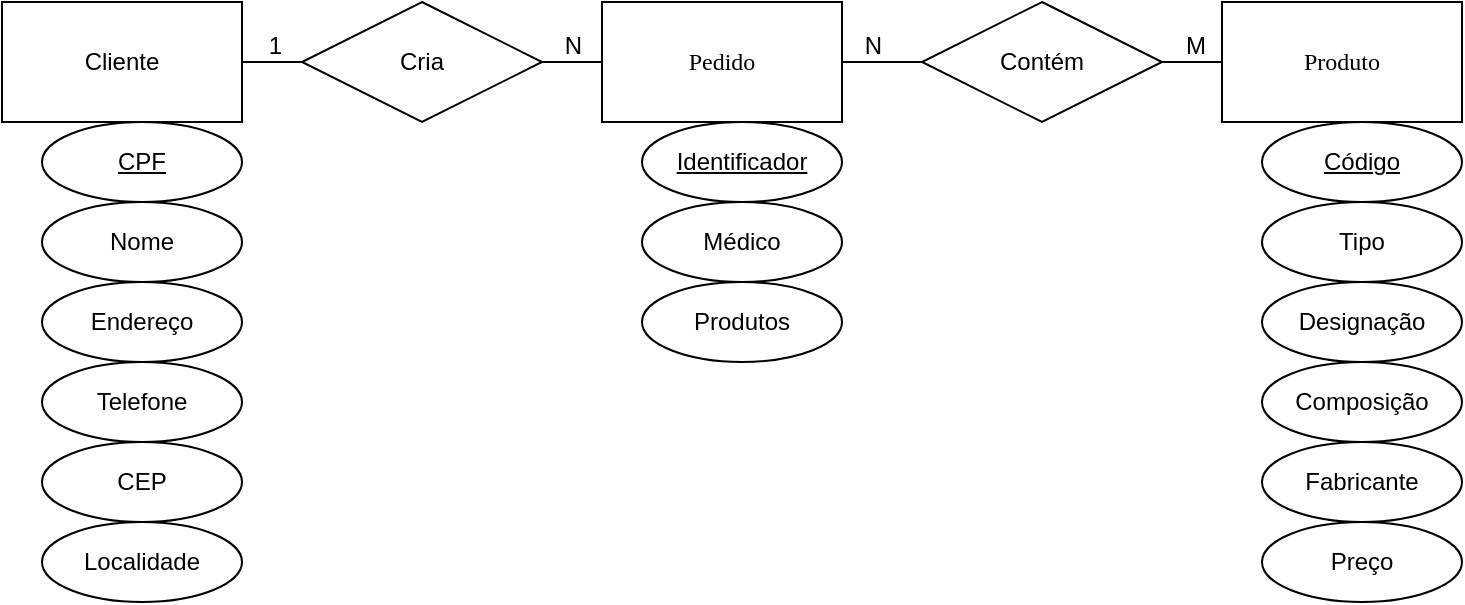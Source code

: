 
<mxfile version="15.8.3" type="device" pages="2"><diagram id="TKGSRH0Vm_pr5Ys_vRzG" name="Farmácia"><mxGraphModel dx="2101" dy="1818" grid="1" gridSize="10" guides="1" tooltips="1" connect="1" arrows="1" fold="1" page="1" pageScale="1" pageWidth="850" pageHeight="1100" math="0" shadow="0"><root><mxCell id="dvQf1b4Jnm07uheyFb02-0"/><mxCell id="dvQf1b4Jnm07uheyFb02-1" parent="dvQf1b4Jnm07uheyFb02-0"/><mxCell id="3mBdrCDfMghcaJSG1M1V-0" value="Produto" style="whiteSpace=wrap;html=1;align=center;rounded=0;sketch=0;fontColor=#000000;fontFamily=Fira Sans;fontSource=https%3A%2F%2Ffonts.googleapis.com%2Fcss%3Ffamily%3DFira%2BSans;" parent="dvQf1b4Jnm07uheyFb02-1" vertex="1"><mxGeometry x="-150" y="-530" width="120" height="60" as="geometry"/></mxCell><mxCell id="IRn-is1klBAYmhIwfoqp-0" value="Código" style="ellipse;whiteSpace=wrap;html=1;align=center;fontStyle=4;" parent="dvQf1b4Jnm07uheyFb02-1" vertex="1"><mxGeometry x="-130" y="-470" width="100" height="40" as="geometry"/></mxCell><mxCell id="gfq5z1QyTn43t949sTAo-1" value="Tipo" style="ellipse;whiteSpace=wrap;html=1;align=center;" parent="dvQf1b4Jnm07uheyFb02-1" vertex="1"><mxGeometry x="-130" y="-430" width="100" height="40" as="geometry"/></mxCell><mxCell id="crJ6ja7qKiDbFGbpKqZm-0" value="Designação" style="ellipse;whiteSpace=wrap;html=1;align=center;" parent="dvQf1b4Jnm07uheyFb02-1" vertex="1"><mxGeometry x="-130" y="-390" width="100" height="40" as="geometry"/></mxCell><mxCell id="crJ6ja7qKiDbFGbpKqZm-1" value="Composição" style="ellipse;whiteSpace=wrap;html=1;align=center;" parent="dvQf1b4Jnm07uheyFb02-1" vertex="1"><mxGeometry x="-130" y="-350" width="100" height="40" as="geometry"/></mxCell><mxCell id="crJ6ja7qKiDbFGbpKqZm-2" value="Fabricante" style="ellipse;whiteSpace=wrap;html=1;align=center;" parent="dvQf1b4Jnm07uheyFb02-1" vertex="1"><mxGeometry x="-130" y="-310" width="100" height="40" as="geometry"/></mxCell><mxCell id="crJ6ja7qKiDbFGbpKqZm-3" value="Preço" style="ellipse;whiteSpace=wrap;html=1;align=center;" parent="dvQf1b4Jnm07uheyFb02-1" vertex="1"><mxGeometry x="-130" y="-270" width="100" height="40" as="geometry"/></mxCell><mxCell id="crJ6ja7qKiDbFGbpKqZm-4" value="Pedido" style="whiteSpace=wrap;html=1;align=center;rounded=0;sketch=0;fontColor=#000000;fontFamily=Fira Sans;fontSource=https%3A%2F%2Ffonts.googleapis.com%2Fcss%3Ffamily%3DFira%2BSans;" parent="dvQf1b4Jnm07uheyFb02-1" vertex="1"><mxGeometry x="-460" y="-530" width="120" height="60" as="geometry"/></mxCell><mxCell id="crJ6ja7qKiDbFGbpKqZm-8" value="" style="endArrow=none;html=1;rounded=0;entryX=1;entryY=0.5;entryDx=0;entryDy=0;exitX=0;exitY=0.5;exitDx=0;exitDy=0;" parent="dvQf1b4Jnm07uheyFb02-1" source="3mBdrCDfMghcaJSG1M1V-0" target="crJ6ja7qKiDbFGbpKqZm-4" edge="1"><mxGeometry relative="1" as="geometry"><mxPoint x="-290" y="-430" as="sourcePoint"/><mxPoint x="-130" y="-430" as="targetPoint"/></mxGeometry></mxCell><mxCell id="crJ6ja7qKiDbFGbpKqZm-9" value="M" style="resizable=0;html=1;align=left;verticalAlign=bottom;" parent="crJ6ja7qKiDbFGbpKqZm-8" connectable="0" vertex="1"><mxGeometry x="-1" relative="1" as="geometry"><mxPoint x="-20" as="offset"/></mxGeometry></mxCell><mxCell id="crJ6ja7qKiDbFGbpKqZm-10" value="N" style="resizable=0;html=1;align=right;verticalAlign=bottom;" parent="crJ6ja7qKiDbFGbpKqZm-8" connectable="0" vertex="1"><mxGeometry x="1" relative="1" as="geometry"><mxPoint x="20" as="offset"/></mxGeometry></mxCell><mxCell id="crJ6ja7qKiDbFGbpKqZm-5" value="Contém" style="shape=rhombus;perimeter=rhombusPerimeter;whiteSpace=wrap;html=1;align=center;" parent="dvQf1b4Jnm07uheyFb02-1" vertex="1"><mxGeometry x="-300" y="-530" width="120" height="60" as="geometry"/></mxCell><mxCell id="crJ6ja7qKiDbFGbpKqZm-11" value="Médico" style="ellipse;whiteSpace=wrap;html=1;align=center;" parent="dvQf1b4Jnm07uheyFb02-1" vertex="1"><mxGeometry x="-440" y="-430" width="100" height="40" as="geometry"/></mxCell><mxCell id="crJ6ja7qKiDbFGbpKqZm-12" value="Produtos" style="ellipse;whiteSpace=wrap;html=1;align=center;" parent="dvQf1b4Jnm07uheyFb02-1" vertex="1"><mxGeometry x="-440" y="-390" width="100" height="40" as="geometry"/></mxCell><mxCell id="crJ6ja7qKiDbFGbpKqZm-13" value="Identificador" style="ellipse;whiteSpace=wrap;html=1;align=center;fontStyle=4;" parent="dvQf1b4Jnm07uheyFb02-1" vertex="1"><mxGeometry x="-440" y="-470" width="100" height="40" as="geometry"/></mxCell><mxCell id="crJ6ja7qKiDbFGbpKqZm-14" value="Cliente" style="whiteSpace=wrap;html=1;align=center;" parent="dvQf1b4Jnm07uheyFb02-1" vertex="1"><mxGeometry x="-760" y="-530" width="120" height="60" as="geometry"/></mxCell><mxCell id="crJ6ja7qKiDbFGbpKqZm-15" value="CPF" style="ellipse;whiteSpace=wrap;html=1;align=center;fontStyle=4;" parent="dvQf1b4Jnm07uheyFb02-1" vertex="1"><mxGeometry x="-740" y="-470" width="100" height="40" as="geometry"/></mxCell><mxCell id="O2RkHdpBaN0C9j05zZfo-0" value="Nome" style="ellipse;whiteSpace=wrap;html=1;align=center;" parent="dvQf1b4Jnm07uheyFb02-1" vertex="1"><mxGeometry x="-740" y="-430" width="100" height="40" as="geometry"/></mxCell><mxCell id="O2RkHdpBaN0C9j05zZfo-1" value="Endereço" style="ellipse;whiteSpace=wrap;html=1;align=center;" parent="dvQf1b4Jnm07uheyFb02-1" vertex="1"><mxGeometry x="-740" y="-390" width="100" height="40" as="geometry"/></mxCell><mxCell id="O2RkHdpBaN0C9j05zZfo-2" value="Telefone" style="ellipse;whiteSpace=wrap;html=1;align=center;" parent="dvQf1b4Jnm07uheyFb02-1" vertex="1"><mxGeometry x="-740" y="-350" width="100" height="40" as="geometry"/></mxCell><mxCell id="O2RkHdpBaN0C9j05zZfo-3" value="CEP" style="ellipse;whiteSpace=wrap;html=1;align=center;" parent="dvQf1b4Jnm07uheyFb02-1" vertex="1"><mxGeometry x="-740" y="-310" width="100" height="40" as="geometry"/></mxCell><mxCell id="O2RkHdpBaN0C9j05zZfo-4" value="Localidade" style="ellipse;whiteSpace=wrap;html=1;align=center;" parent="dvQf1b4Jnm07uheyFb02-1" vertex="1"><mxGeometry x="-740" y="-270" width="100" height="40" as="geometry"/></mxCell><mxCell id="O2RkHdpBaN0C9j05zZfo-5" value="Cria" style="shape=rhombus;perimeter=rhombusPerimeter;whiteSpace=wrap;html=1;align=center;" parent="dvQf1b4Jnm07uheyFb02-1" vertex="1"><mxGeometry x="-610" y="-530" width="120" height="60" as="geometry"/></mxCell><mxCell id="O2RkHdpBaN0C9j05zZfo-6" value="" style="endArrow=none;html=1;rounded=0;entryX=1;entryY=0.5;entryDx=0;entryDy=0;" parent="dvQf1b4Jnm07uheyFb02-1" target="crJ6ja7qKiDbFGbpKqZm-14" edge="1"><mxGeometry relative="1" as="geometry"><mxPoint x="-610" y="-500" as="sourcePoint"/><mxPoint x="-250" y="-360" as="targetPoint"/></mxGeometry></mxCell><mxCell id="O2RkHdpBaN0C9j05zZfo-7" value="1" style="resizable=0;html=1;align=right;verticalAlign=bottom;" parent="O2RkHdpBaN0C9j05zZfo-6" connectable="0" vertex="1"><mxGeometry x="1" relative="1" as="geometry"><mxPoint x="20" as="offset"/></mxGeometry></mxCell><mxCell id="XT5_iVr9vW9jqLBlmUAc-0" value="" style="endArrow=none;html=1;rounded=0;entryX=0;entryY=0.5;entryDx=0;entryDy=0;exitX=1;exitY=0.5;exitDx=0;exitDy=0;" parent="dvQf1b4Jnm07uheyFb02-1" source="O2RkHdpBaN0C9j05zZfo-5" target="crJ6ja7qKiDbFGbpKqZm-4" edge="1"><mxGeometry relative="1" as="geometry"><mxPoint x="-410" y="-360" as="sourcePoint"/><mxPoint x="-250" y="-360" as="targetPoint"/></mxGeometry></mxCell><mxCell id="XT5_iVr9vW9jqLBlmUAc-1" value="N" style="resizable=0;html=1;align=right;verticalAlign=bottom;" parent="XT5_iVr9vW9jqLBlmUAc-0" connectable="0" vertex="1"><mxGeometry x="1" relative="1" as="geometry"><mxPoint x="-10" as="offset"/></mxGeometry></mxCell></root></mxGraphModel></diagram><diagram id="y8ehtzcDIXGTY223qZdE" name="Projeto ER"><mxGraphModel dx="3329" dy="3774" grid="1" gridSize="10" guides="1" tooltips="1" connect="1" arrows="1" fold="1" page="1" pageScale="1" pageWidth="827" pageHeight="1169" math="0" shadow="0"><root><mxCell id="9adYcuHAJ2ELsM9DBGtr-0"/><mxCell id="9adYcuHAJ2ELsM9DBGtr-1" parent="9adYcuHAJ2ELsM9DBGtr-0"/><mxCell id="D5yA-E_TnKkNy2x88Aqz-48" style="edgeStyle=orthogonalEdgeStyle;rounded=0;orthogonalLoop=1;jettySize=auto;html=1;exitX=1;exitY=0.5;exitDx=0;exitDy=0;entryX=0;entryY=0.5;entryDx=0;entryDy=0;endArrow=none;endFill=0;" edge="1" parent="9adYcuHAJ2ELsM9DBGtr-1" source="500dHnA0742a9WlsMYS1-0" target="D5yA-E_TnKkNy2x88Aqz-38"><mxGeometry relative="1" as="geometry"><Array as="points"><mxPoint x="13" y="-1790"/><mxPoint x="37" y="-1790"/><mxPoint x="37" y="-1750"/></Array></mxGeometry></mxCell><mxCell id="D5yA-E_TnKkNy2x88Aqz-65" value="1" style="edgeLabel;html=1;align=center;verticalAlign=middle;resizable=0;points=[];" vertex="1" connectable="0" parent="D5yA-E_TnKkNy2x88Aqz-48"><mxGeometry x="0.111" relative="1" as="geometry"><mxPoint as="offset"/></mxGeometry></mxCell><mxCell id="D5yA-E_TnKkNy2x88Aqz-50" style="edgeStyle=orthogonalEdgeStyle;rounded=0;orthogonalLoop=1;jettySize=auto;html=1;exitX=1;exitY=0.25;exitDx=0;exitDy=0;entryX=0;entryY=0.5;entryDx=0;entryDy=0;endArrow=none;endFill=0;" edge="1" parent="9adYcuHAJ2ELsM9DBGtr-1" source="500dHnA0742a9WlsMYS1-0" target="D5yA-E_TnKkNy2x88Aqz-49"><mxGeometry relative="1" as="geometry"><Array as="points"><mxPoint x="13" y="-1820"/></Array></mxGeometry></mxCell><mxCell id="D5yA-E_TnKkNy2x88Aqz-63" value="1" style="edgeLabel;html=1;align=center;verticalAlign=middle;resizable=0;points=[];" vertex="1" connectable="0" parent="D5yA-E_TnKkNy2x88Aqz-50"><mxGeometry x="-0.094" y="1" relative="1" as="geometry"><mxPoint as="offset"/></mxGeometry></mxCell><mxCell id="D5yA-E_TnKkNy2x88Aqz-52" style="edgeStyle=orthogonalEdgeStyle;rounded=0;orthogonalLoop=1;jettySize=auto;html=1;exitX=1;exitY=0;exitDx=0;exitDy=0;entryX=0;entryY=0.5;entryDx=0;entryDy=0;endArrow=none;endFill=0;" edge="1" parent="9adYcuHAJ2ELsM9DBGtr-1" source="500dHnA0742a9WlsMYS1-0" target="D5yA-E_TnKkNy2x88Aqz-30"><mxGeometry relative="1" as="geometry"/></mxCell><mxCell id="D5yA-E_TnKkNy2x88Aqz-61" value="1" style="edgeLabel;html=1;align=center;verticalAlign=middle;resizable=0;points=[];" vertex="1" connectable="0" parent="D5yA-E_TnKkNy2x88Aqz-52"><mxGeometry x="-0.16" relative="1" as="geometry"><mxPoint as="offset"/></mxGeometry></mxCell><mxCell id="D5yA-E_TnKkNy2x88Aqz-57" style="edgeStyle=orthogonalEdgeStyle;rounded=0;orthogonalLoop=1;jettySize=auto;html=1;exitX=0.75;exitY=0;exitDx=0;exitDy=0;entryX=0;entryY=0.5;entryDx=0;entryDy=0;endArrow=none;endFill=0;" edge="1" parent="9adYcuHAJ2ELsM9DBGtr-1" source="500dHnA0742a9WlsMYS1-0" target="D5yA-E_TnKkNy2x88Aqz-54"><mxGeometry relative="1" as="geometry"/></mxCell><mxCell id="D5yA-E_TnKkNy2x88Aqz-59" value="1" style="edgeLabel;html=1;align=center;verticalAlign=middle;resizable=0;points=[];" vertex="1" connectable="0" parent="D5yA-E_TnKkNy2x88Aqz-57"><mxGeometry x="-0.386" y="-1" relative="1" as="geometry"><mxPoint as="offset"/></mxGeometry></mxCell><mxCell id="D5yA-E_TnKkNy2x88Aqz-68" style="edgeStyle=orthogonalEdgeStyle;rounded=0;orthogonalLoop=1;jettySize=auto;html=1;exitX=0;exitY=0.5;exitDx=0;exitDy=0;entryX=1;entryY=0.5;entryDx=0;entryDy=0;endArrow=none;endFill=0;" edge="1" parent="9adYcuHAJ2ELsM9DBGtr-1" source="500dHnA0742a9WlsMYS1-0" target="D5yA-E_TnKkNy2x88Aqz-67"><mxGeometry relative="1" as="geometry"/></mxCell><mxCell id="D5yA-E_TnKkNy2x88Aqz-69" value="1" style="edgeLabel;html=1;align=center;verticalAlign=middle;resizable=0;points=[];" vertex="1" connectable="0" parent="D5yA-E_TnKkNy2x88Aqz-68"><mxGeometry x="0.289" relative="1" as="geometry"><mxPoint as="offset"/></mxGeometry></mxCell><mxCell id="500dHnA0742a9WlsMYS1-0" value="Indivíduo" style="whiteSpace=wrap;html=1;align=center;rounded=0;sketch=0;fontColor=#000000;fontFamily=Fira Sans;fontSource=https%3A%2F%2Ffonts.googleapis.com%2Fcss%3Ffamily%3DFira%2BSans;" vertex="1" parent="9adYcuHAJ2ELsM9DBGtr-1"><mxGeometry x="-107" y="-1840.17" width="120" height="60" as="geometry"/></mxCell><mxCell id="500dHnA0742a9WlsMYS1-1" value="CPF/CNPJ" style="ellipse;whiteSpace=wrap;html=1;align=center;fontStyle=4;fontFamily=Fira Sans;fontSource=https%3A%2F%2Ffonts.googleapis.com%2Fcss%3Ffamily%3DFira%2BSans;" vertex="1" parent="9adYcuHAJ2ELsM9DBGtr-1"><mxGeometry x="-82" y="-1780.17" width="100" height="40.34" as="geometry"/></mxCell><mxCell id="500dHnA0742a9WlsMYS1-2" value="&lt;div&gt;Nome/&lt;/div&gt;&lt;div&gt;Razão Social&lt;br&gt;&lt;/div&gt;" style="ellipse;whiteSpace=wrap;html=1;align=center;fontFamily=Fira Sans;fontSource=https%3A%2F%2Ffonts.googleapis.com%2Fcss%3Ffamily%3DFira%2BSans;" vertex="1" parent="9adYcuHAJ2ELsM9DBGtr-1"><mxGeometry x="-82" y="-1740.17" width="100" height="40.34" as="geometry"/></mxCell><mxCell id="500dHnA0742a9WlsMYS1-4" value="&lt;div&gt;Nascimento/&lt;/div&gt;&lt;div&gt;Fundação&lt;/div&gt;" style="ellipse;whiteSpace=wrap;html=1;align=center;fontFamily=Fira Sans;fontSource=https%3A%2F%2Ffonts.googleapis.com%2Fcss%3Ffamily%3DFira%2BSans;" vertex="1" parent="9adYcuHAJ2ELsM9DBGtr-1"><mxGeometry x="-82" y="-1700.17" width="100" height="40.34" as="geometry"/></mxCell><mxCell id="D5yA-E_TnKkNy2x88Aqz-0" value="Julgamento" style="whiteSpace=wrap;html=1;align=center;" vertex="1" parent="9adYcuHAJ2ELsM9DBGtr-1"><mxGeometry x="-670" y="-1839.66" width="120" height="60" as="geometry"/></mxCell><mxCell id="D5yA-E_TnKkNy2x88Aqz-1" value="Processo" style="ellipse;whiteSpace=wrap;html=1;align=center;fontStyle=4;" vertex="1" parent="9adYcuHAJ2ELsM9DBGtr-1"><mxGeometry x="-650" y="-1779.66" width="100" height="40" as="geometry"/></mxCell><mxCell id="D5yA-E_TnKkNy2x88Aqz-3" value="Data" style="ellipse;whiteSpace=wrap;html=1;align=center;" vertex="1" parent="9adYcuHAJ2ELsM9DBGtr-1"><mxGeometry x="-650" y="-1699.66" width="100" height="40" as="geometry"/></mxCell><mxCell id="D5yA-E_TnKkNy2x88Aqz-43" style="edgeStyle=orthogonalEdgeStyle;rounded=0;orthogonalLoop=1;jettySize=auto;html=1;exitX=1;exitY=0.5;exitDx=0;exitDy=0;entryX=0;entryY=0.5;entryDx=0;entryDy=0;endArrow=none;endFill=0;" edge="1" parent="9adYcuHAJ2ELsM9DBGtr-1" source="nAUW39gh-lj2DUf8Xwrj-0" target="D5yA-E_TnKkNy2x88Aqz-42"><mxGeometry relative="1" as="geometry"/></mxCell><mxCell id="D5yA-E_TnKkNy2x88Aqz-45" value="N" style="edgeLabel;html=1;align=center;verticalAlign=middle;resizable=0;points=[];" vertex="1" connectable="0" parent="D5yA-E_TnKkNy2x88Aqz-43"><mxGeometry x="-0.173" relative="1" as="geometry"><mxPoint as="offset"/></mxGeometry></mxCell><mxCell id="D5yA-E_TnKkNy2x88Aqz-79" style="edgeStyle=orthogonalEdgeStyle;rounded=0;orthogonalLoop=1;jettySize=auto;html=1;exitX=0.75;exitY=0;exitDx=0;exitDy=0;entryX=0;entryY=0.5;entryDx=0;entryDy=0;endArrow=none;endFill=0;" edge="1" parent="9adYcuHAJ2ELsM9DBGtr-1" source="nAUW39gh-lj2DUf8Xwrj-0" target="D5yA-E_TnKkNy2x88Aqz-78"><mxGeometry relative="1" as="geometry"/></mxCell><mxCell id="D5yA-E_TnKkNy2x88Aqz-81" value="1" style="edgeLabel;html=1;align=center;verticalAlign=middle;resizable=0;points=[];" vertex="1" connectable="0" parent="D5yA-E_TnKkNy2x88Aqz-79"><mxGeometry x="-0.302" relative="1" as="geometry"><mxPoint as="offset"/></mxGeometry></mxCell><mxCell id="D5yA-E_TnKkNy2x88Aqz-85" style="edgeStyle=orthogonalEdgeStyle;rounded=0;orthogonalLoop=1;jettySize=auto;html=1;exitX=1;exitY=0.75;exitDx=0;exitDy=0;entryX=0;entryY=0.5;entryDx=0;entryDy=0;endArrow=none;endFill=0;" edge="1" parent="9adYcuHAJ2ELsM9DBGtr-1" source="nAUW39gh-lj2DUf8Xwrj-0" target="D5yA-E_TnKkNy2x88Aqz-84"><mxGeometry relative="1" as="geometry"/></mxCell><mxCell id="D5yA-E_TnKkNy2x88Aqz-87" value="N" style="edgeLabel;html=1;align=center;verticalAlign=middle;resizable=0;points=[];" vertex="1" connectable="0" parent="D5yA-E_TnKkNy2x88Aqz-85"><mxGeometry x="-0.109" y="1" relative="1" as="geometry"><mxPoint as="offset"/></mxGeometry></mxCell><mxCell id="nAUW39gh-lj2DUf8Xwrj-0" value="Candidatura" style="whiteSpace=wrap;html=1;align=center;rounded=0;sketch=0;fontColor=#000000;fontFamily=Fira Sans;fontSource=https%3A%2F%2Ffonts.googleapis.com%2Fcss%3Ffamily%3DFira%2BSans;" vertex="1" parent="9adYcuHAJ2ELsM9DBGtr-1"><mxGeometry x="210" y="-1839.66" width="120" height="60" as="geometry"/></mxCell><mxCell id="nAUW39gh-lj2DUf8Xwrj-1" value="Vice-Candidato" style="ellipse;whiteSpace=wrap;html=1;align=center;" vertex="1" parent="9adYcuHAJ2ELsM9DBGtr-1"><mxGeometry x="230" y="-1699.66" width="100" height="40" as="geometry"/></mxCell><mxCell id="nAUW39gh-lj2DUf8Xwrj-3" value="Candidato" style="ellipse;whiteSpace=wrap;html=1;align=center;fontStyle=4;" vertex="1" parent="9adYcuHAJ2ELsM9DBGtr-1"><mxGeometry x="230" y="-1779.66" width="100" height="40" as="geometry"/></mxCell><mxCell id="D5yA-E_TnKkNy2x88Aqz-7" value="Instância" style="ellipse;whiteSpace=wrap;html=1;align=center;fontStyle=4;" vertex="1" parent="9adYcuHAJ2ELsM9DBGtr-1"><mxGeometry x="-650" y="-1739.66" width="100" height="40" as="geometry"/></mxCell><mxCell id="D5yA-E_TnKkNy2x88Aqz-9" value="Procedente" style="ellipse;whiteSpace=wrap;html=1;align=center;" vertex="1" parent="9adYcuHAJ2ELsM9DBGtr-1"><mxGeometry x="-650" y="-1659.66" width="100" height="40" as="geometry"/></mxCell><mxCell id="D5yA-E_TnKkNy2x88Aqz-8" value="Endereço" style="ellipse;whiteSpace=wrap;html=1;align=center;" vertex="1" parent="9adYcuHAJ2ELsM9DBGtr-1"><mxGeometry x="-650" y="-1659.66" width="100" height="40" as="geometry"/></mxCell><mxCell id="D5yA-E_TnKkNy2x88Aqz-73" style="edgeStyle=orthogonalEdgeStyle;rounded=0;orthogonalLoop=1;jettySize=auto;html=1;exitX=0;exitY=0.5;exitDx=0;exitDy=0;entryX=0.95;entryY=0.461;entryDx=0;entryDy=0;entryPerimeter=0;endArrow=none;endFill=0;" edge="1" parent="9adYcuHAJ2ELsM9DBGtr-1" source="D5yA-E_TnKkNy2x88Aqz-10" target="D5yA-E_TnKkNy2x88Aqz-72"><mxGeometry relative="1" as="geometry"/></mxCell><mxCell id="D5yA-E_TnKkNy2x88Aqz-76" value="1" style="edgeLabel;html=1;align=center;verticalAlign=middle;resizable=0;points=[];" vertex="1" connectable="0" parent="D5yA-E_TnKkNy2x88Aqz-73"><mxGeometry x="-0.3" relative="1" as="geometry"><mxPoint as="offset"/></mxGeometry></mxCell><mxCell id="D5yA-E_TnKkNy2x88Aqz-10" value="Processo" style="whiteSpace=wrap;html=1;align=center;" vertex="1" parent="9adYcuHAJ2ELsM9DBGtr-1"><mxGeometry x="-390" y="-1839.66" width="120" height="60" as="geometry"/></mxCell><mxCell id="D5yA-E_TnKkNy2x88Aqz-11" value="ID" style="ellipse;whiteSpace=wrap;html=1;align=center;fontStyle=4;" vertex="1" parent="9adYcuHAJ2ELsM9DBGtr-1"><mxGeometry x="-370" y="-1779.66" width="100" height="40" as="geometry"/></mxCell><mxCell id="D5yA-E_TnKkNy2x88Aqz-13" value="Crime" style="ellipse;whiteSpace=wrap;html=1;align=center;" vertex="1" parent="9adYcuHAJ2ELsM9DBGtr-1"><mxGeometry x="-370" y="-1740.17" width="100" height="40" as="geometry"/></mxCell><mxCell id="D5yA-E_TnKkNy2x88Aqz-14" value="Pleito" style="whiteSpace=wrap;html=1;align=center;" vertex="1" parent="9adYcuHAJ2ELsM9DBGtr-1"><mxGeometry x="520" y="-2090" width="120" height="60" as="geometry"/></mxCell><mxCell id="D5yA-E_TnKkNy2x88Aqz-15" value="Candidato" style="ellipse;whiteSpace=wrap;html=1;align=center;fontStyle=4;" vertex="1" parent="9adYcuHAJ2ELsM9DBGtr-1"><mxGeometry x="540" y="-2030" width="100" height="40" as="geometry"/></mxCell><mxCell id="D5yA-E_TnKkNy2x88Aqz-16" value="Ano" style="ellipse;whiteSpace=wrap;html=1;align=center;fontStyle=4;" vertex="1" parent="9adYcuHAJ2ELsM9DBGtr-1"><mxGeometry x="540" y="-1990" width="100" height="40" as="geometry"/></mxCell><mxCell id="D5yA-E_TnKkNy2x88Aqz-17" value="Turno" style="ellipse;whiteSpace=wrap;html=1;align=center;fontStyle=4;" vertex="1" parent="9adYcuHAJ2ELsM9DBGtr-1"><mxGeometry x="540" y="-1950" width="100" height="40" as="geometry"/></mxCell><mxCell id="D5yA-E_TnKkNy2x88Aqz-18" value="Votos" style="ellipse;whiteSpace=wrap;html=1;align=center;" vertex="1" parent="9adYcuHAJ2ELsM9DBGtr-1"><mxGeometry x="540" y="-1910" width="100" height="40" as="geometry"/></mxCell><mxCell id="D5yA-E_TnKkNy2x88Aqz-19" value="Partido" style="whiteSpace=wrap;html=1;align=center;" vertex="1" parent="9adYcuHAJ2ELsM9DBGtr-1"><mxGeometry x="370" y="-1590" width="120" height="60" as="geometry"/></mxCell><mxCell id="D5yA-E_TnKkNy2x88Aqz-20" value="Número" style="ellipse;whiteSpace=wrap;html=1;align=center;fontStyle=4;" vertex="1" parent="9adYcuHAJ2ELsM9DBGtr-1"><mxGeometry x="390" y="-1530" width="100" height="40" as="geometry"/></mxCell><mxCell id="D5yA-E_TnKkNy2x88Aqz-26" value="Nome" style="ellipse;whiteSpace=wrap;html=1;align=center;" vertex="1" parent="9adYcuHAJ2ELsM9DBGtr-1"><mxGeometry x="390" y="-1490" width="100" height="40" as="geometry"/></mxCell><mxCell id="ZEBtaCfOgh3SWErFr1oM-9" value="Número" style="ellipse;whiteSpace=wrap;html=1;align=center;" vertex="1" parent="9adYcuHAJ2ELsM9DBGtr-1"><mxGeometry x="230" y="-1659.66" width="100" height="40" as="geometry"/></mxCell><mxCell id="D5yA-E_TnKkNy2x88Aqz-53" style="edgeStyle=orthogonalEdgeStyle;rounded=0;orthogonalLoop=1;jettySize=auto;html=1;exitX=1;exitY=0.5;exitDx=0;exitDy=0;entryX=0.25;entryY=0;entryDx=0;entryDy=0;endArrow=none;endFill=0;" edge="1" parent="9adYcuHAJ2ELsM9DBGtr-1" source="D5yA-E_TnKkNy2x88Aqz-30" target="nAUW39gh-lj2DUf8Xwrj-0"><mxGeometry relative="1" as="geometry"/></mxCell><mxCell id="D5yA-E_TnKkNy2x88Aqz-62" value="N" style="edgeLabel;html=1;align=center;verticalAlign=middle;resizable=0;points=[];" vertex="1" connectable="0" parent="D5yA-E_TnKkNy2x88Aqz-53"><mxGeometry x="0.088" y="-2" relative="1" as="geometry"><mxPoint as="offset"/></mxGeometry></mxCell><mxCell id="D5yA-E_TnKkNy2x88Aqz-30" value="Apoia" style="shape=rhombus;perimeter=rhombusPerimeter;whiteSpace=wrap;html=1;align=center;" vertex="1" parent="9adYcuHAJ2ELsM9DBGtr-1"><mxGeometry x="70" y="-1990" width="120" height="60" as="geometry"/></mxCell><mxCell id="D5yA-E_TnKkNy2x88Aqz-31" value="Função" style="ellipse;whiteSpace=wrap;html=1;align=center;" vertex="1" parent="9adYcuHAJ2ELsM9DBGtr-1"><mxGeometry x="80" y="-1930" width="100" height="40" as="geometry"/></mxCell><mxCell id="D5yA-E_TnKkNy2x88Aqz-33" value="Ano" style="ellipse;whiteSpace=wrap;html=1;align=center;fontStyle=4;" vertex="1" parent="9adYcuHAJ2ELsM9DBGtr-1"><mxGeometry x="230" y="-1739.66" width="100" height="40" as="geometry"/></mxCell><mxCell id="D5yA-E_TnKkNy2x88Aqz-35" value="Cargo" style="whiteSpace=wrap;html=1;align=center;" vertex="1" parent="9adYcuHAJ2ELsM9DBGtr-1"><mxGeometry x="520" y="-1840" width="120" height="60" as="geometry"/></mxCell><mxCell id="D5yA-E_TnKkNy2x88Aqz-36" value="Local" style="ellipse;whiteSpace=wrap;html=1;align=center;fontStyle=4;" vertex="1" parent="9adYcuHAJ2ELsM9DBGtr-1"><mxGeometry x="540" y="-1780" width="100" height="40" as="geometry"/></mxCell><mxCell id="D5yA-E_TnKkNy2x88Aqz-37" value="Tipo" style="ellipse;whiteSpace=wrap;html=1;align=center;fontStyle=4;" vertex="1" parent="9adYcuHAJ2ELsM9DBGtr-1"><mxGeometry x="540" y="-1739.83" width="100" height="40" as="geometry"/></mxCell><mxCell id="D5yA-E_TnKkNy2x88Aqz-47" style="edgeStyle=orthogonalEdgeStyle;rounded=0;orthogonalLoop=1;jettySize=auto;html=1;exitX=1;exitY=0.5;exitDx=0;exitDy=0;entryX=0;entryY=0.5;entryDx=0;entryDy=0;endArrow=none;endFill=0;" edge="1" parent="9adYcuHAJ2ELsM9DBGtr-1" source="D5yA-E_TnKkNy2x88Aqz-38" target="nAUW39gh-lj2DUf8Xwrj-0"><mxGeometry relative="1" as="geometry"><Array as="points"><mxPoint x="200" y="-1750"/><mxPoint x="200" y="-1810"/></Array></mxGeometry></mxCell><mxCell id="D5yA-E_TnKkNy2x88Aqz-66" value="N" style="edgeLabel;html=1;align=center;verticalAlign=middle;resizable=0;points=[];" vertex="1" connectable="0" parent="D5yA-E_TnKkNy2x88Aqz-47"><mxGeometry x="-0.298" relative="1" as="geometry"><mxPoint as="offset"/></mxGeometry></mxCell><mxCell id="D5yA-E_TnKkNy2x88Aqz-38" value="Encabeça" style="shape=rhombus;perimeter=rhombusPerimeter;whiteSpace=wrap;html=1;align=center;" vertex="1" parent="9adYcuHAJ2ELsM9DBGtr-1"><mxGeometry x="60" y="-1750" width="120" height="60" as="geometry"/></mxCell><mxCell id="D5yA-E_TnKkNy2x88Aqz-40" value="Cadeiras" style="ellipse;whiteSpace=wrap;html=1;align=center;" vertex="1" parent="9adYcuHAJ2ELsM9DBGtr-1"><mxGeometry x="540" y="-1699.83" width="100" height="40" as="geometry"/></mxCell><mxCell id="D5yA-E_TnKkNy2x88Aqz-41" value="Salário" style="ellipse;whiteSpace=wrap;html=1;align=center;" vertex="1" parent="9adYcuHAJ2ELsM9DBGtr-1"><mxGeometry x="540" y="-1659.83" width="100" height="40" as="geometry"/></mxCell><mxCell id="D5yA-E_TnKkNy2x88Aqz-44" style="edgeStyle=orthogonalEdgeStyle;rounded=0;orthogonalLoop=1;jettySize=auto;html=1;exitX=1;exitY=0.5;exitDx=0;exitDy=0;entryX=0;entryY=0.5;entryDx=0;entryDy=0;endArrow=none;endFill=0;" edge="1" parent="9adYcuHAJ2ELsM9DBGtr-1" source="D5yA-E_TnKkNy2x88Aqz-42" target="D5yA-E_TnKkNy2x88Aqz-35"><mxGeometry relative="1" as="geometry"/></mxCell><mxCell id="D5yA-E_TnKkNy2x88Aqz-46" value="1" style="edgeLabel;html=1;align=center;verticalAlign=middle;resizable=0;points=[];" vertex="1" connectable="0" parent="D5yA-E_TnKkNy2x88Aqz-44"><mxGeometry x="-0.311" relative="1" as="geometry"><mxPoint as="offset"/></mxGeometry></mxCell><mxCell id="D5yA-E_TnKkNy2x88Aqz-42" value="Pleiteia" style="shape=rhombus;perimeter=rhombusPerimeter;whiteSpace=wrap;html=1;align=center;" vertex="1" parent="9adYcuHAJ2ELsM9DBGtr-1"><mxGeometry x="370" y="-1840" width="120" height="60" as="geometry"/></mxCell><mxCell id="D5yA-E_TnKkNy2x88Aqz-51" style="edgeStyle=orthogonalEdgeStyle;rounded=0;orthogonalLoop=1;jettySize=auto;html=1;exitX=1;exitY=0.5;exitDx=0;exitDy=0;entryX=0;entryY=0.25;entryDx=0;entryDy=0;endArrow=none;endFill=0;" edge="1" parent="9adYcuHAJ2ELsM9DBGtr-1" source="D5yA-E_TnKkNy2x88Aqz-49" target="nAUW39gh-lj2DUf8Xwrj-0"><mxGeometry relative="1" as="geometry"/></mxCell><mxCell id="D5yA-E_TnKkNy2x88Aqz-64" value="N" style="edgeLabel;html=1;align=center;verticalAlign=middle;resizable=0;points=[];" vertex="1" connectable="0" parent="D5yA-E_TnKkNy2x88Aqz-51"><mxGeometry x="-0.044" relative="1" as="geometry"><mxPoint as="offset"/></mxGeometry></mxCell><mxCell id="D5yA-E_TnKkNy2x88Aqz-49" value="Compõe (Vice)" style="shape=rhombus;perimeter=rhombusPerimeter;whiteSpace=wrap;html=1;align=center;" vertex="1" parent="9adYcuHAJ2ELsM9DBGtr-1"><mxGeometry x="70" y="-1850" width="120" height="60" as="geometry"/></mxCell><mxCell id="D5yA-E_TnKkNy2x88Aqz-58" style="edgeStyle=orthogonalEdgeStyle;rounded=0;orthogonalLoop=1;jettySize=auto;html=1;exitX=1;exitY=0.5;exitDx=0;exitDy=0;entryX=0.5;entryY=0;entryDx=0;entryDy=0;endArrow=none;endFill=0;" edge="1" parent="9adYcuHAJ2ELsM9DBGtr-1" source="D5yA-E_TnKkNy2x88Aqz-54" target="nAUW39gh-lj2DUf8Xwrj-0"><mxGeometry relative="1" as="geometry"/></mxCell><mxCell id="D5yA-E_TnKkNy2x88Aqz-60" value="N" style="edgeLabel;html=1;align=center;verticalAlign=middle;resizable=0;points=[];" vertex="1" connectable="0" parent="D5yA-E_TnKkNy2x88Aqz-58"><mxGeometry x="0.399" y="-1" relative="1" as="geometry"><mxPoint as="offset"/></mxGeometry></mxCell><mxCell id="D5yA-E_TnKkNy2x88Aqz-54" value="Doa" style="shape=rhombus;perimeter=rhombusPerimeter;whiteSpace=wrap;html=1;align=center;" vertex="1" parent="9adYcuHAJ2ELsM9DBGtr-1"><mxGeometry x="70" y="-2180" width="120" height="60" as="geometry"/></mxCell><mxCell id="D5yA-E_TnKkNy2x88Aqz-55" value="ID" style="ellipse;whiteSpace=wrap;html=1;align=center;" vertex="1" parent="9adYcuHAJ2ELsM9DBGtr-1"><mxGeometry x="80" y="-2120" width="100" height="40" as="geometry"/></mxCell><mxCell id="D5yA-E_TnKkNy2x88Aqz-56" value="Valor" style="ellipse;whiteSpace=wrap;html=1;align=center;" vertex="1" parent="9adYcuHAJ2ELsM9DBGtr-1"><mxGeometry x="80" y="-2080" width="100" height="40" as="geometry"/></mxCell><mxCell id="D5yA-E_TnKkNy2x88Aqz-70" style="edgeStyle=orthogonalEdgeStyle;rounded=0;orthogonalLoop=1;jettySize=auto;html=1;exitX=0;exitY=0.5;exitDx=0;exitDy=0;entryX=1;entryY=0.5;entryDx=0;entryDy=0;endArrow=none;endFill=0;" edge="1" parent="9adYcuHAJ2ELsM9DBGtr-1" source="D5yA-E_TnKkNy2x88Aqz-67" target="D5yA-E_TnKkNy2x88Aqz-10"><mxGeometry relative="1" as="geometry"/></mxCell><mxCell id="D5yA-E_TnKkNy2x88Aqz-71" value="N" style="edgeLabel;html=1;align=center;verticalAlign=middle;resizable=0;points=[];" vertex="1" connectable="0" parent="D5yA-E_TnKkNy2x88Aqz-70"><mxGeometry x="0.175" relative="1" as="geometry"><mxPoint as="offset"/></mxGeometry></mxCell><mxCell id="D5yA-E_TnKkNy2x88Aqz-67" value="Tem" style="shape=rhombus;perimeter=rhombusPerimeter;whiteSpace=wrap;html=1;align=center;" vertex="1" parent="9adYcuHAJ2ELsM9DBGtr-1"><mxGeometry x="-250" y="-1840.17" width="120" height="60" as="geometry"/></mxCell><mxCell id="D5yA-E_TnKkNy2x88Aqz-74" style="edgeStyle=orthogonalEdgeStyle;rounded=0;orthogonalLoop=1;jettySize=auto;html=1;exitX=0;exitY=0.5;exitDx=0;exitDy=0;entryX=1;entryY=0.5;entryDx=0;entryDy=0;endArrow=none;endFill=0;" edge="1" parent="9adYcuHAJ2ELsM9DBGtr-1" source="D5yA-E_TnKkNy2x88Aqz-72" target="D5yA-E_TnKkNy2x88Aqz-0"><mxGeometry relative="1" as="geometry"/></mxCell><mxCell id="D5yA-E_TnKkNy2x88Aqz-75" value="N" style="edgeLabel;html=1;align=center;verticalAlign=middle;resizable=0;points=[];" vertex="1" connectable="0" parent="D5yA-E_TnKkNy2x88Aqz-74"><mxGeometry x="0.287" relative="1" as="geometry"><mxPoint as="offset"/></mxGeometry></mxCell><mxCell id="D5yA-E_TnKkNy2x88Aqz-72" value="Tem" style="shape=rhombus;perimeter=rhombusPerimeter;whiteSpace=wrap;html=1;align=center;" vertex="1" parent="9adYcuHAJ2ELsM9DBGtr-1"><mxGeometry x="-530" y="-1839.66" width="120" height="60" as="geometry"/></mxCell><mxCell id="D5yA-E_TnKkNy2x88Aqz-80" style="edgeStyle=orthogonalEdgeStyle;rounded=0;orthogonalLoop=1;jettySize=auto;html=1;exitX=1;exitY=0.5;exitDx=0;exitDy=0;entryX=0;entryY=0.5;entryDx=0;entryDy=0;endArrow=none;endFill=0;" edge="1" parent="9adYcuHAJ2ELsM9DBGtr-1" source="D5yA-E_TnKkNy2x88Aqz-78" target="D5yA-E_TnKkNy2x88Aqz-14"><mxGeometry relative="1" as="geometry"/></mxCell><mxCell id="D5yA-E_TnKkNy2x88Aqz-82" value="N" style="edgeLabel;html=1;align=center;verticalAlign=middle;resizable=0;points=[];" vertex="1" connectable="0" parent="D5yA-E_TnKkNy2x88Aqz-80"><mxGeometry x="-0.225" y="-1" relative="1" as="geometry"><mxPoint as="offset"/></mxGeometry></mxCell><mxCell id="D5yA-E_TnKkNy2x88Aqz-78" value="Tem" style="shape=rhombus;perimeter=rhombusPerimeter;whiteSpace=wrap;html=1;align=center;" vertex="1" parent="9adYcuHAJ2ELsM9DBGtr-1"><mxGeometry x="330" y="-2090" width="120" height="60" as="geometry"/></mxCell><mxCell id="D5yA-E_TnKkNy2x88Aqz-86" style="edgeStyle=orthogonalEdgeStyle;rounded=0;orthogonalLoop=1;jettySize=auto;html=1;exitX=0.5;exitY=1;exitDx=0;exitDy=0;entryX=0.5;entryY=0;entryDx=0;entryDy=0;endArrow=none;endFill=0;" edge="1" parent="9adYcuHAJ2ELsM9DBGtr-1" source="D5yA-E_TnKkNy2x88Aqz-84" target="D5yA-E_TnKkNy2x88Aqz-19"><mxGeometry relative="1" as="geometry"/></mxCell><mxCell id="D5yA-E_TnKkNy2x88Aqz-88" value="1" style="edgeLabel;html=1;align=center;verticalAlign=middle;resizable=0;points=[];" vertex="1" connectable="0" parent="D5yA-E_TnKkNy2x88Aqz-86"><mxGeometry x="-0.228" y="1" relative="1" as="geometry"><mxPoint as="offset"/></mxGeometry></mxCell><mxCell id="D5yA-E_TnKkNy2x88Aqz-84" value="Associada a" style="shape=rhombus;perimeter=rhombusPerimeter;whiteSpace=wrap;html=1;align=center;" vertex="1" parent="9adYcuHAJ2ELsM9DBGtr-1"><mxGeometry x="370" y="-1709.66" width="120" height="60" as="geometry"/></mxCell></root></mxGraphModel></diagram></mxfile>
